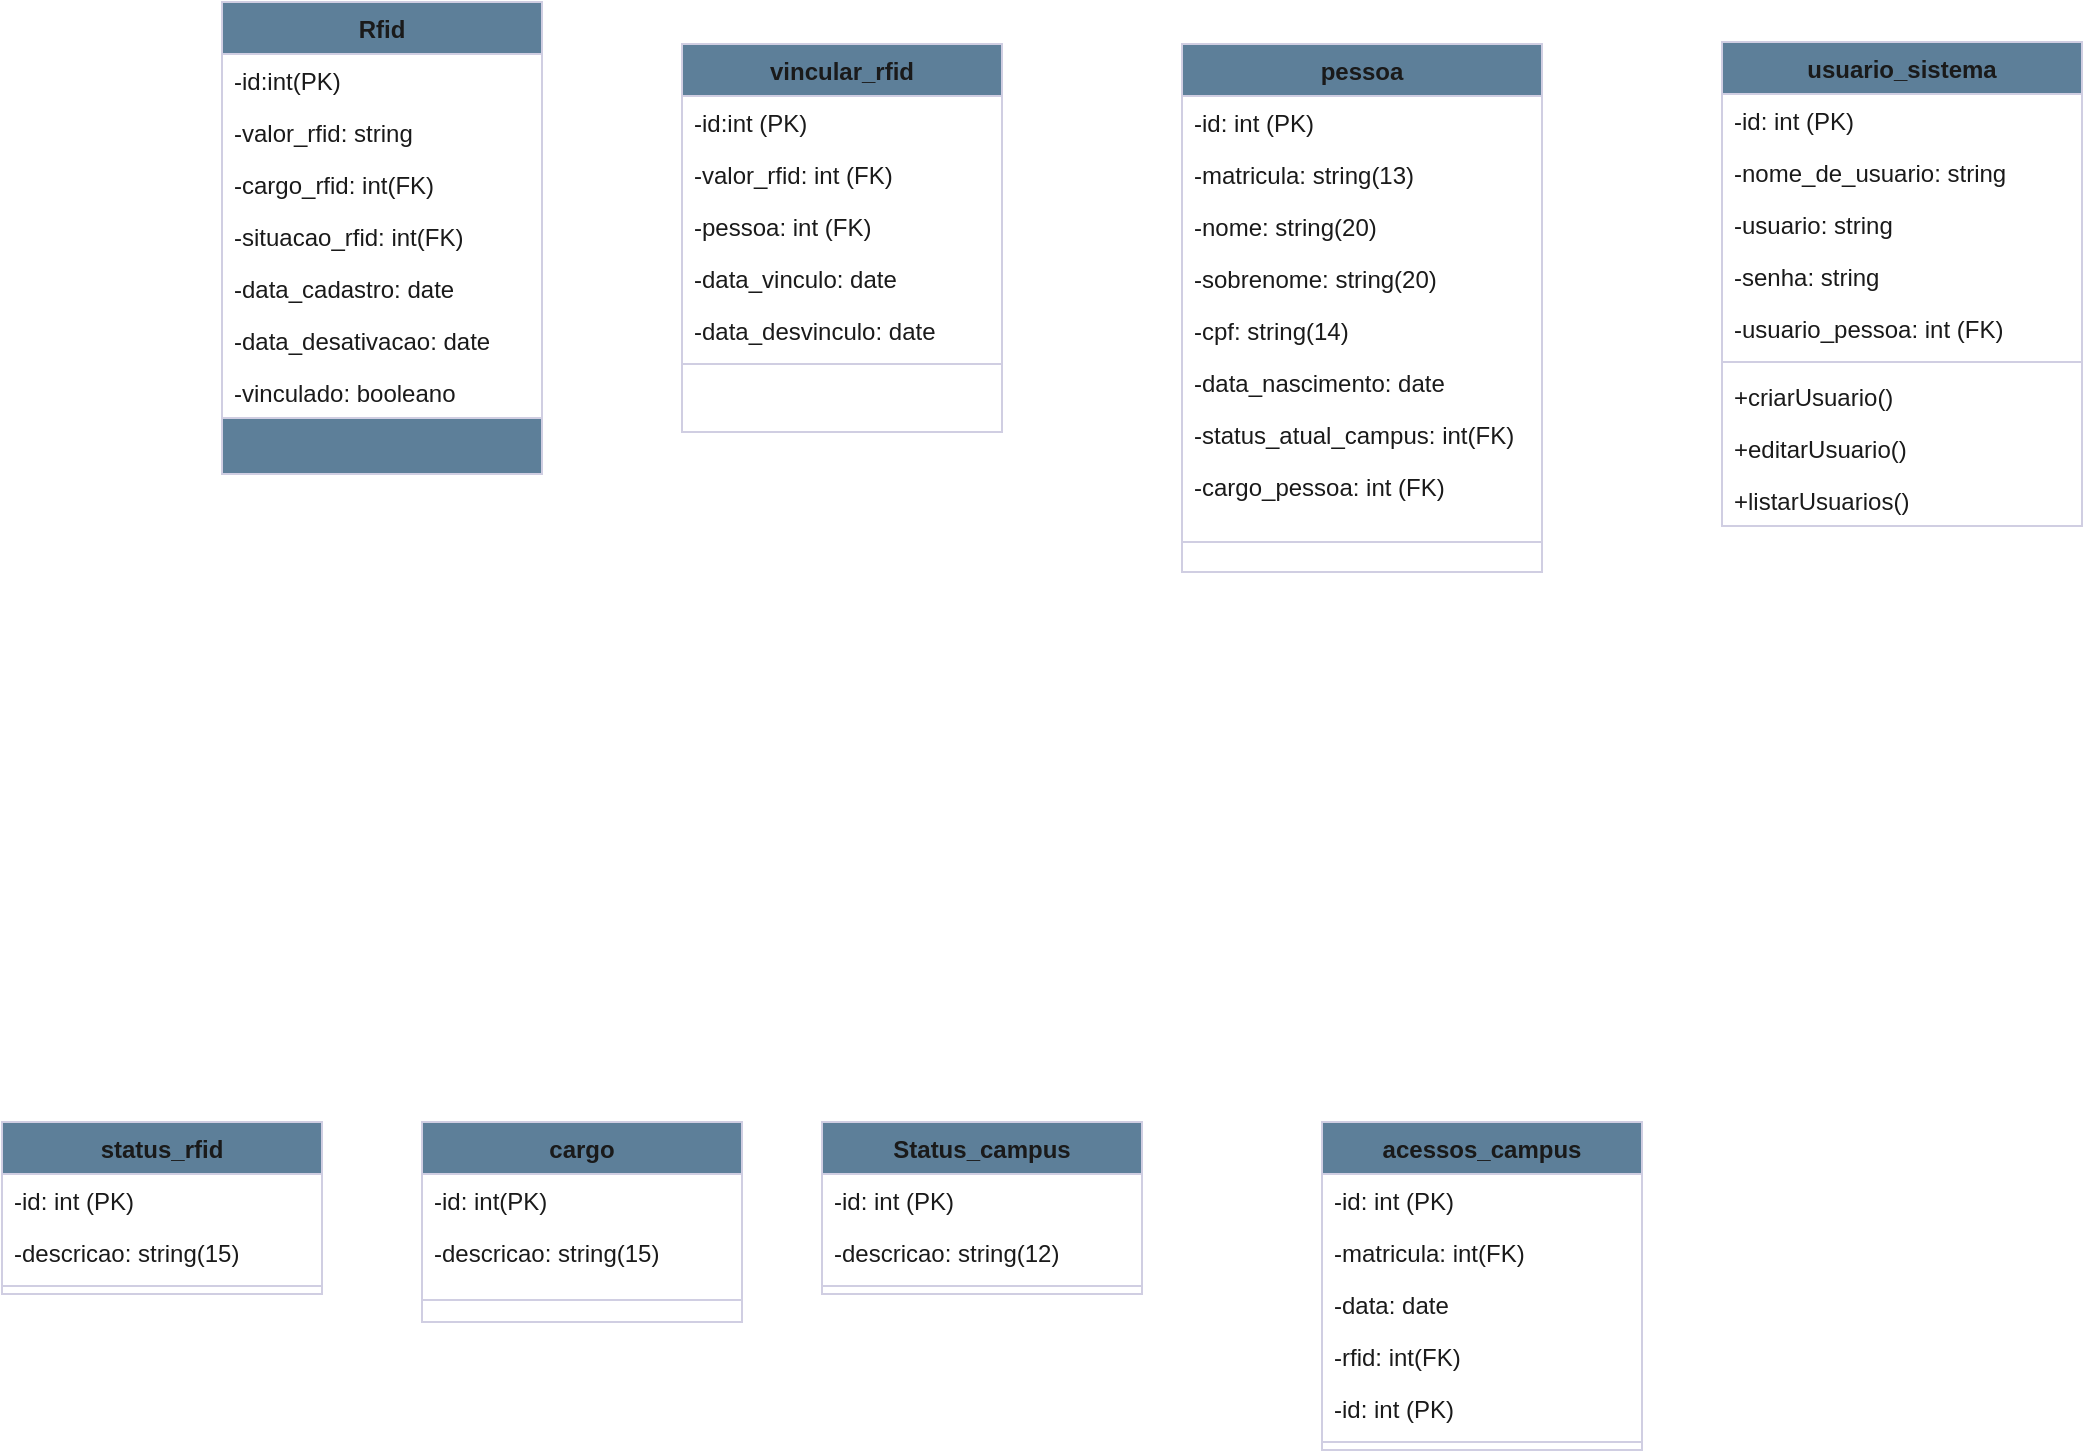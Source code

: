 <mxfile version="24.7.7">
  <diagram id="C5RBs43oDa-KdzZeNtuy" name="Page-1">
    <mxGraphModel grid="1" page="1" gridSize="10" guides="1" tooltips="1" connect="1" arrows="1" fold="1" pageScale="1" pageWidth="827" pageHeight="1169" math="0" shadow="0">
      <root>
        <mxCell id="WIyWlLk6GJQsqaUBKTNV-0" />
        <mxCell id="WIyWlLk6GJQsqaUBKTNV-1" parent="WIyWlLk6GJQsqaUBKTNV-0" />
        <mxCell id="zkfFHV4jXpPFQw0GAbJ--0" value="Rfid" style="swimlane;fontStyle=1;align=center;verticalAlign=top;childLayout=stackLayout;horizontal=1;startSize=26;horizontalStack=0;resizeParent=1;resizeLast=0;collapsible=1;marginBottom=0;rounded=0;shadow=0;strokeWidth=1;labelBackgroundColor=none;fillColor=#5D7F99;strokeColor=#D0CEE2;fontColor=#1A1A1A;" vertex="1" parent="WIyWlLk6GJQsqaUBKTNV-1">
          <mxGeometry x="220" y="40" width="160" height="236" as="geometry">
            <mxRectangle x="230" y="140" width="160" height="26" as="alternateBounds" />
          </mxGeometry>
        </mxCell>
        <mxCell id="zkfFHV4jXpPFQw0GAbJ--1" value="-id:int(PK)" style="text;align=left;verticalAlign=top;spacingLeft=4;spacingRight=4;overflow=hidden;rotatable=0;points=[[0,0.5],[1,0.5]];portConstraint=eastwest;labelBackgroundColor=none;fontColor=#1A1A1A;rounded=0;" vertex="1" parent="zkfFHV4jXpPFQw0GAbJ--0">
          <mxGeometry y="26" width="160" height="26" as="geometry" />
        </mxCell>
        <mxCell id="zkfFHV4jXpPFQw0GAbJ--2" value="-valor_rfid: string" style="text;align=left;verticalAlign=top;spacingLeft=4;spacingRight=4;overflow=hidden;rotatable=0;points=[[0,0.5],[1,0.5]];portConstraint=eastwest;rounded=0;shadow=0;html=0;labelBackgroundColor=none;fontColor=#1A1A1A;" vertex="1" parent="zkfFHV4jXpPFQw0GAbJ--0">
          <mxGeometry y="52" width="160" height="26" as="geometry" />
        </mxCell>
        <mxCell id="K7sUatiFR-L_l2iOLjsW-3" value="-cargo_rfid: int(FK)" style="text;align=left;verticalAlign=top;spacingLeft=4;spacingRight=4;overflow=hidden;rotatable=0;points=[[0,0.5],[1,0.5]];portConstraint=eastwest;rounded=0;shadow=0;html=0;labelBackgroundColor=none;fontColor=#1A1A1A;" vertex="1" parent="zkfFHV4jXpPFQw0GAbJ--0">
          <mxGeometry y="78" width="160" height="26" as="geometry" />
        </mxCell>
        <mxCell id="K7sUatiFR-L_l2iOLjsW-4" value="-situacao_rfid: int(FK)" style="text;align=left;verticalAlign=top;spacingLeft=4;spacingRight=4;overflow=hidden;rotatable=0;points=[[0,0.5],[1,0.5]];portConstraint=eastwest;rounded=0;shadow=0;html=0;labelBackgroundColor=none;fontColor=#1A1A1A;" vertex="1" parent="zkfFHV4jXpPFQw0GAbJ--0">
          <mxGeometry y="104" width="160" height="26" as="geometry" />
        </mxCell>
        <mxCell id="K7sUatiFR-L_l2iOLjsW-5" value="-data_cadastro: date" style="text;align=left;verticalAlign=top;spacingLeft=4;spacingRight=4;overflow=hidden;rotatable=0;points=[[0,0.5],[1,0.5]];portConstraint=eastwest;rounded=0;shadow=0;html=0;labelBackgroundColor=none;fontColor=#1A1A1A;" vertex="1" parent="zkfFHV4jXpPFQw0GAbJ--0">
          <mxGeometry y="130" width="160" height="26" as="geometry" />
        </mxCell>
        <mxCell id="K7sUatiFR-L_l2iOLjsW-7" value="-data_desativacao: date" style="text;align=left;verticalAlign=top;spacingLeft=4;spacingRight=4;overflow=hidden;rotatable=0;points=[[0,0.5],[1,0.5]];portConstraint=eastwest;rounded=0;shadow=0;html=0;labelBackgroundColor=none;fontColor=#1A1A1A;" vertex="1" parent="zkfFHV4jXpPFQw0GAbJ--0">
          <mxGeometry y="156" width="160" height="26" as="geometry" />
        </mxCell>
        <mxCell id="zkfFHV4jXpPFQw0GAbJ--3" value="-vinculado: booleano" style="text;align=left;verticalAlign=top;spacingLeft=4;spacingRight=4;overflow=hidden;rotatable=0;points=[[0,0.5],[1,0.5]];portConstraint=eastwest;rounded=0;shadow=0;html=0;labelBackgroundColor=none;fontColor=#1A1A1A;" vertex="1" parent="zkfFHV4jXpPFQw0GAbJ--0">
          <mxGeometry y="182" width="160" height="26" as="geometry" />
        </mxCell>
        <mxCell id="K7sUatiFR-L_l2iOLjsW-6" value="" style="rounded=0;whiteSpace=wrap;html=1;labelBackgroundColor=none;fillColor=#5D7F99;strokeColor=#D0CEE2;fontColor=#1A1A1A;" vertex="1" parent="zkfFHV4jXpPFQw0GAbJ--0">
          <mxGeometry y="208" width="160" height="28" as="geometry" />
        </mxCell>
        <mxCell id="zkfFHV4jXpPFQw0GAbJ--17" value="vincular_rfid" style="swimlane;fontStyle=1;align=center;verticalAlign=top;childLayout=stackLayout;horizontal=1;startSize=26;horizontalStack=0;resizeParent=1;resizeLast=0;collapsible=1;marginBottom=0;rounded=0;shadow=0;strokeWidth=1;labelBackgroundColor=none;fillColor=#5D7F99;strokeColor=#D0CEE2;fontColor=#1A1A1A;" vertex="1" parent="WIyWlLk6GJQsqaUBKTNV-1">
          <mxGeometry x="450" y="61" width="160" height="194" as="geometry">
            <mxRectangle x="550" y="140" width="160" height="26" as="alternateBounds" />
          </mxGeometry>
        </mxCell>
        <mxCell id="zkfFHV4jXpPFQw0GAbJ--18" value="-id:int (PK)" style="text;align=left;verticalAlign=top;spacingLeft=4;spacingRight=4;overflow=hidden;rotatable=0;points=[[0,0.5],[1,0.5]];portConstraint=eastwest;labelBackgroundColor=none;fontColor=#1A1A1A;rounded=0;" vertex="1" parent="zkfFHV4jXpPFQw0GAbJ--17">
          <mxGeometry y="26" width="160" height="26" as="geometry" />
        </mxCell>
        <mxCell id="zkfFHV4jXpPFQw0GAbJ--19" value="-valor_rfid: int (FK)" style="text;align=left;verticalAlign=top;spacingLeft=4;spacingRight=4;overflow=hidden;rotatable=0;points=[[0,0.5],[1,0.5]];portConstraint=eastwest;rounded=0;shadow=0;html=0;labelBackgroundColor=none;fontColor=#1A1A1A;" vertex="1" parent="zkfFHV4jXpPFQw0GAbJ--17">
          <mxGeometry y="52" width="160" height="26" as="geometry" />
        </mxCell>
        <mxCell id="zkfFHV4jXpPFQw0GAbJ--20" value="-pessoa: int (FK)" style="text;align=left;verticalAlign=top;spacingLeft=4;spacingRight=4;overflow=hidden;rotatable=0;points=[[0,0.5],[1,0.5]];portConstraint=eastwest;rounded=0;shadow=0;html=0;labelBackgroundColor=none;fontColor=#1A1A1A;" vertex="1" parent="zkfFHV4jXpPFQw0GAbJ--17">
          <mxGeometry y="78" width="160" height="26" as="geometry" />
        </mxCell>
        <mxCell id="zkfFHV4jXpPFQw0GAbJ--21" value="-data_vinculo: date" style="text;align=left;verticalAlign=top;spacingLeft=4;spacingRight=4;overflow=hidden;rotatable=0;points=[[0,0.5],[1,0.5]];portConstraint=eastwest;rounded=0;shadow=0;html=0;labelBackgroundColor=none;fontColor=#1A1A1A;" vertex="1" parent="zkfFHV4jXpPFQw0GAbJ--17">
          <mxGeometry y="104" width="160" height="26" as="geometry" />
        </mxCell>
        <mxCell id="K7sUatiFR-L_l2iOLjsW-18" value="-data_desvinculo: date" style="text;align=left;verticalAlign=top;spacingLeft=4;spacingRight=4;overflow=hidden;rotatable=0;points=[[0,0.5],[1,0.5]];portConstraint=eastwest;rounded=0;shadow=0;html=0;labelBackgroundColor=none;fontColor=#1A1A1A;" vertex="1" parent="zkfFHV4jXpPFQw0GAbJ--17">
          <mxGeometry y="130" width="160" height="26" as="geometry" />
        </mxCell>
        <mxCell id="zkfFHV4jXpPFQw0GAbJ--23" value="" style="line;html=1;strokeWidth=1;align=left;verticalAlign=middle;spacingTop=-1;spacingLeft=3;spacingRight=3;rotatable=0;labelPosition=right;points=[];portConstraint=eastwest;labelBackgroundColor=none;fillColor=#5D7F99;strokeColor=#D0CEE2;fontColor=#1A1A1A;rounded=0;" vertex="1" parent="zkfFHV4jXpPFQw0GAbJ--17">
          <mxGeometry y="156" width="160" height="8" as="geometry" />
        </mxCell>
        <mxCell id="K7sUatiFR-L_l2iOLjsW-8" value="acessos_campus" style="swimlane;fontStyle=1;align=center;verticalAlign=top;childLayout=stackLayout;horizontal=1;startSize=26;horizontalStack=0;resizeParent=1;resizeParentMax=0;resizeLast=0;collapsible=1;marginBottom=0;whiteSpace=wrap;html=1;labelBackgroundColor=none;fillColor=#5D7F99;strokeColor=#D0CEE2;fontColor=#1A1A1A;rounded=0;" vertex="1" parent="WIyWlLk6GJQsqaUBKTNV-1">
          <mxGeometry x="770" y="600" width="160" height="164" as="geometry" />
        </mxCell>
        <mxCell id="K7sUatiFR-L_l2iOLjsW-9" value="-id: int (PK)" style="text;strokeColor=none;fillColor=none;align=left;verticalAlign=top;spacingLeft=4;spacingRight=4;overflow=hidden;rotatable=0;points=[[0,0.5],[1,0.5]];portConstraint=eastwest;whiteSpace=wrap;html=1;labelBackgroundColor=none;fontColor=#1A1A1A;rounded=0;" vertex="1" parent="K7sUatiFR-L_l2iOLjsW-8">
          <mxGeometry y="26" width="160" height="26" as="geometry" />
        </mxCell>
        <mxCell id="EI5r8rEuI3Oj_R1qPrNz-24" value="-matricula: int(FK)" style="text;strokeColor=none;fillColor=none;align=left;verticalAlign=top;spacingLeft=4;spacingRight=4;overflow=hidden;rotatable=0;points=[[0,0.5],[1,0.5]];portConstraint=eastwest;whiteSpace=wrap;html=1;labelBackgroundColor=none;fontColor=#1A1A1A;rounded=0;" vertex="1" parent="K7sUatiFR-L_l2iOLjsW-8">
          <mxGeometry y="52" width="160" height="26" as="geometry" />
        </mxCell>
        <mxCell id="EI5r8rEuI3Oj_R1qPrNz-25" value="-data: date" style="text;strokeColor=none;fillColor=none;align=left;verticalAlign=top;spacingLeft=4;spacingRight=4;overflow=hidden;rotatable=0;points=[[0,0.5],[1,0.5]];portConstraint=eastwest;whiteSpace=wrap;html=1;labelBackgroundColor=none;fontColor=#1A1A1A;rounded=0;" vertex="1" parent="K7sUatiFR-L_l2iOLjsW-8">
          <mxGeometry y="78" width="160" height="26" as="geometry" />
        </mxCell>
        <mxCell id="EI5r8rEuI3Oj_R1qPrNz-26" value="-rfid: int(FK)" style="text;strokeColor=none;fillColor=none;align=left;verticalAlign=top;spacingLeft=4;spacingRight=4;overflow=hidden;rotatable=0;points=[[0,0.5],[1,0.5]];portConstraint=eastwest;whiteSpace=wrap;html=1;labelBackgroundColor=none;fontColor=#1A1A1A;rounded=0;" vertex="1" parent="K7sUatiFR-L_l2iOLjsW-8">
          <mxGeometry y="104" width="160" height="26" as="geometry" />
        </mxCell>
        <mxCell id="EI5r8rEuI3Oj_R1qPrNz-27" value="-id: int (PK)" style="text;strokeColor=none;fillColor=none;align=left;verticalAlign=top;spacingLeft=4;spacingRight=4;overflow=hidden;rotatable=0;points=[[0,0.5],[1,0.5]];portConstraint=eastwest;whiteSpace=wrap;html=1;labelBackgroundColor=none;fontColor=#1A1A1A;rounded=0;" vertex="1" parent="K7sUatiFR-L_l2iOLjsW-8">
          <mxGeometry y="130" width="160" height="26" as="geometry" />
        </mxCell>
        <mxCell id="K7sUatiFR-L_l2iOLjsW-10" value="" style="line;strokeWidth=1;fillColor=none;align=left;verticalAlign=middle;spacingTop=-1;spacingLeft=3;spacingRight=3;rotatable=0;labelPosition=right;points=[];portConstraint=eastwest;strokeColor=#D0CEE2;labelBackgroundColor=none;fontColor=#1A1A1A;rounded=0;" vertex="1" parent="K7sUatiFR-L_l2iOLjsW-8">
          <mxGeometry y="156" width="160" height="8" as="geometry" />
        </mxCell>
        <mxCell id="K7sUatiFR-L_l2iOLjsW-12" value="pessoa" style="swimlane;fontStyle=1;align=center;verticalAlign=top;childLayout=stackLayout;horizontal=1;startSize=26;horizontalStack=0;resizeParent=1;resizeParentMax=0;resizeLast=0;collapsible=1;marginBottom=0;whiteSpace=wrap;html=1;labelBackgroundColor=none;fillColor=#5D7F99;strokeColor=#D0CEE2;fontColor=#1A1A1A;rounded=0;" vertex="1" parent="WIyWlLk6GJQsqaUBKTNV-1">
          <mxGeometry x="700" y="61" width="180" height="264" as="geometry" />
        </mxCell>
        <mxCell id="K7sUatiFR-L_l2iOLjsW-13" value="-id: int (PK)" style="text;strokeColor=none;fillColor=none;align=left;verticalAlign=top;spacingLeft=4;spacingRight=4;overflow=hidden;rotatable=0;points=[[0,0.5],[1,0.5]];portConstraint=eastwest;whiteSpace=wrap;html=1;labelBackgroundColor=none;fontColor=#1A1A1A;rounded=0;" vertex="1" parent="K7sUatiFR-L_l2iOLjsW-12">
          <mxGeometry y="26" width="180" height="26" as="geometry" />
        </mxCell>
        <mxCell id="K7sUatiFR-L_l2iOLjsW-21" value="-matricula: string(13)" style="text;strokeColor=none;fillColor=none;align=left;verticalAlign=top;spacingLeft=4;spacingRight=4;overflow=hidden;rotatable=0;points=[[0,0.5],[1,0.5]];portConstraint=eastwest;whiteSpace=wrap;html=1;labelBackgroundColor=none;fontColor=#1A1A1A;rounded=0;" vertex="1" parent="K7sUatiFR-L_l2iOLjsW-12">
          <mxGeometry y="52" width="180" height="26" as="geometry" />
        </mxCell>
        <mxCell id="K7sUatiFR-L_l2iOLjsW-20" value="-nome: string(20)" style="text;strokeColor=none;fillColor=none;align=left;verticalAlign=top;spacingLeft=4;spacingRight=4;overflow=hidden;rotatable=0;points=[[0,0.5],[1,0.5]];portConstraint=eastwest;whiteSpace=wrap;html=1;labelBackgroundColor=none;fontColor=#1A1A1A;rounded=0;" vertex="1" parent="K7sUatiFR-L_l2iOLjsW-12">
          <mxGeometry y="78" width="180" height="26" as="geometry" />
        </mxCell>
        <mxCell id="K7sUatiFR-L_l2iOLjsW-19" value="-sobrenome: string(20)" style="text;strokeColor=none;fillColor=none;align=left;verticalAlign=top;spacingLeft=4;spacingRight=4;overflow=hidden;rotatable=0;points=[[0,0.5],[1,0.5]];portConstraint=eastwest;whiteSpace=wrap;html=1;labelBackgroundColor=none;fontColor=#1A1A1A;rounded=0;" vertex="1" parent="K7sUatiFR-L_l2iOLjsW-12">
          <mxGeometry y="104" width="180" height="26" as="geometry" />
        </mxCell>
        <mxCell id="EI5r8rEuI3Oj_R1qPrNz-11" value="-cpf: string(14)" style="text;strokeColor=none;fillColor=none;align=left;verticalAlign=top;spacingLeft=4;spacingRight=4;overflow=hidden;rotatable=0;points=[[0,0.5],[1,0.5]];portConstraint=eastwest;whiteSpace=wrap;html=1;labelBackgroundColor=none;fontColor=#1A1A1A;rounded=0;" vertex="1" parent="K7sUatiFR-L_l2iOLjsW-12">
          <mxGeometry y="130" width="180" height="26" as="geometry" />
        </mxCell>
        <mxCell id="EI5r8rEuI3Oj_R1qPrNz-2" value="-data_nascimento: date" style="text;strokeColor=none;fillColor=none;align=left;verticalAlign=top;spacingLeft=4;spacingRight=4;overflow=hidden;rotatable=0;points=[[0,0.5],[1,0.5]];portConstraint=eastwest;whiteSpace=wrap;html=1;labelBackgroundColor=none;fontColor=#1A1A1A;rounded=0;" vertex="1" parent="K7sUatiFR-L_l2iOLjsW-12">
          <mxGeometry y="156" width="180" height="26" as="geometry" />
        </mxCell>
        <mxCell id="EI5r8rEuI3Oj_R1qPrNz-1" value="-status_atual_campus: int(FK)" style="text;strokeColor=none;fillColor=none;align=left;verticalAlign=top;spacingLeft=4;spacingRight=4;overflow=hidden;rotatable=0;points=[[0,0.5],[1,0.5]];portConstraint=eastwest;whiteSpace=wrap;html=1;labelBackgroundColor=none;fontColor=#1A1A1A;rounded=0;" vertex="1" parent="K7sUatiFR-L_l2iOLjsW-12">
          <mxGeometry y="182" width="180" height="26" as="geometry" />
        </mxCell>
        <mxCell id="EI5r8rEuI3Oj_R1qPrNz-21" value="-cargo_pessoa: int (FK)" style="text;strokeColor=none;fillColor=none;align=left;verticalAlign=top;spacingLeft=4;spacingRight=4;overflow=hidden;rotatable=0;points=[[0,0.5],[1,0.5]];portConstraint=eastwest;whiteSpace=wrap;html=1;labelBackgroundColor=none;fontColor=#1A1A1A;rounded=0;" vertex="1" parent="K7sUatiFR-L_l2iOLjsW-12">
          <mxGeometry y="208" width="180" height="26" as="geometry" />
        </mxCell>
        <mxCell id="K7sUatiFR-L_l2iOLjsW-14" value="" style="line;strokeWidth=1;fillColor=none;align=left;verticalAlign=middle;spacingTop=-1;spacingLeft=3;spacingRight=3;rotatable=0;labelPosition=right;points=[];portConstraint=eastwest;strokeColor=#D0CEE2;labelBackgroundColor=none;fontColor=#1A1A1A;rounded=0;" vertex="1" parent="K7sUatiFR-L_l2iOLjsW-12">
          <mxGeometry y="234" width="180" height="30" as="geometry" />
        </mxCell>
        <mxCell id="EI5r8rEuI3Oj_R1qPrNz-4" value="Status_campus" style="swimlane;fontStyle=1;align=center;verticalAlign=top;childLayout=stackLayout;horizontal=1;startSize=26;horizontalStack=0;resizeParent=1;resizeParentMax=0;resizeLast=0;collapsible=1;marginBottom=0;whiteSpace=wrap;html=1;labelBackgroundColor=none;fillColor=#5D7F99;strokeColor=#D0CEE2;fontColor=#1A1A1A;rounded=0;" vertex="1" parent="WIyWlLk6GJQsqaUBKTNV-1">
          <mxGeometry x="520" y="600" width="160" height="86" as="geometry" />
        </mxCell>
        <mxCell id="EI5r8rEuI3Oj_R1qPrNz-5" value="-id: int (PK)" style="text;strokeColor=none;fillColor=none;align=left;verticalAlign=top;spacingLeft=4;spacingRight=4;overflow=hidden;rotatable=0;points=[[0,0.5],[1,0.5]];portConstraint=eastwest;whiteSpace=wrap;html=1;labelBackgroundColor=none;fontColor=#1A1A1A;rounded=0;" vertex="1" parent="EI5r8rEuI3Oj_R1qPrNz-4">
          <mxGeometry y="26" width="160" height="26" as="geometry" />
        </mxCell>
        <mxCell id="EI5r8rEuI3Oj_R1qPrNz-9" value="-descricao: string(12)" style="text;strokeColor=none;fillColor=none;align=left;verticalAlign=top;spacingLeft=4;spacingRight=4;overflow=hidden;rotatable=0;points=[[0,0.5],[1,0.5]];portConstraint=eastwest;whiteSpace=wrap;html=1;labelBackgroundColor=none;fontColor=#1A1A1A;rounded=0;" vertex="1" parent="EI5r8rEuI3Oj_R1qPrNz-4">
          <mxGeometry y="52" width="160" height="26" as="geometry" />
        </mxCell>
        <mxCell id="EI5r8rEuI3Oj_R1qPrNz-6" value="" style="line;strokeWidth=1;fillColor=none;align=left;verticalAlign=middle;spacingTop=-1;spacingLeft=3;spacingRight=3;rotatable=0;labelPosition=right;points=[];portConstraint=eastwest;strokeColor=#D0CEE2;labelBackgroundColor=none;fontColor=#1A1A1A;rounded=0;" vertex="1" parent="EI5r8rEuI3Oj_R1qPrNz-4">
          <mxGeometry y="78" width="160" height="8" as="geometry" />
        </mxCell>
        <mxCell id="EI5r8rEuI3Oj_R1qPrNz-12" value="cargo" style="swimlane;fontStyle=1;align=center;verticalAlign=top;childLayout=stackLayout;horizontal=1;startSize=26;horizontalStack=0;resizeParent=1;resizeParentMax=0;resizeLast=0;collapsible=1;marginBottom=0;whiteSpace=wrap;html=1;labelBackgroundColor=none;fillColor=#5D7F99;strokeColor=#D0CEE2;fontColor=#1A1A1A;rounded=0;" vertex="1" parent="WIyWlLk6GJQsqaUBKTNV-1">
          <mxGeometry x="320" y="600" width="160" height="100" as="geometry" />
        </mxCell>
        <mxCell id="EI5r8rEuI3Oj_R1qPrNz-13" value="-id: int(PK)" style="text;strokeColor=none;fillColor=none;align=left;verticalAlign=top;spacingLeft=4;spacingRight=4;overflow=hidden;rotatable=0;points=[[0,0.5],[1,0.5]];portConstraint=eastwest;whiteSpace=wrap;html=1;labelBackgroundColor=none;fontColor=#1A1A1A;rounded=0;" vertex="1" parent="EI5r8rEuI3Oj_R1qPrNz-12">
          <mxGeometry y="26" width="160" height="26" as="geometry" />
        </mxCell>
        <mxCell id="EI5r8rEuI3Oj_R1qPrNz-16" value="-descricao: string(15)" style="text;strokeColor=none;fillColor=none;align=left;verticalAlign=top;spacingLeft=4;spacingRight=4;overflow=hidden;rotatable=0;points=[[0,0.5],[1,0.5]];portConstraint=eastwest;whiteSpace=wrap;html=1;labelBackgroundColor=none;fontColor=#1A1A1A;rounded=0;" vertex="1" parent="EI5r8rEuI3Oj_R1qPrNz-12">
          <mxGeometry y="52" width="160" height="26" as="geometry" />
        </mxCell>
        <mxCell id="EI5r8rEuI3Oj_R1qPrNz-14" value="" style="line;strokeWidth=1;fillColor=none;align=left;verticalAlign=middle;spacingTop=-1;spacingLeft=3;spacingRight=3;rotatable=0;labelPosition=right;points=[];portConstraint=eastwest;strokeColor=#D0CEE2;labelBackgroundColor=none;fontColor=#1A1A1A;rounded=0;" vertex="1" parent="EI5r8rEuI3Oj_R1qPrNz-12">
          <mxGeometry y="78" width="160" height="22" as="geometry" />
        </mxCell>
        <mxCell id="EI5r8rEuI3Oj_R1qPrNz-17" value="status_rfid&lt;div&gt;&lt;br&gt;&lt;/div&gt;" style="swimlane;fontStyle=1;align=center;verticalAlign=top;childLayout=stackLayout;horizontal=1;startSize=26;horizontalStack=0;resizeParent=1;resizeParentMax=0;resizeLast=0;collapsible=1;marginBottom=0;whiteSpace=wrap;html=1;labelBackgroundColor=none;fillColor=#5D7F99;strokeColor=#D0CEE2;fontColor=#1A1A1A;rounded=0;" vertex="1" parent="WIyWlLk6GJQsqaUBKTNV-1">
          <mxGeometry x="110" y="600" width="160" height="86" as="geometry" />
        </mxCell>
        <mxCell id="EI5r8rEuI3Oj_R1qPrNz-18" value="-id: int (PK)" style="text;strokeColor=none;fillColor=none;align=left;verticalAlign=top;spacingLeft=4;spacingRight=4;overflow=hidden;rotatable=0;points=[[0,0.5],[1,0.5]];portConstraint=eastwest;whiteSpace=wrap;html=1;labelBackgroundColor=none;fontColor=#1A1A1A;rounded=0;" vertex="1" parent="EI5r8rEuI3Oj_R1qPrNz-17">
          <mxGeometry y="26" width="160" height="26" as="geometry" />
        </mxCell>
        <mxCell id="EI5r8rEuI3Oj_R1qPrNz-22" value="-descricao: string(15)" style="text;strokeColor=none;fillColor=none;align=left;verticalAlign=top;spacingLeft=4;spacingRight=4;overflow=hidden;rotatable=0;points=[[0,0.5],[1,0.5]];portConstraint=eastwest;whiteSpace=wrap;html=1;labelBackgroundColor=none;fontColor=#1A1A1A;rounded=0;" vertex="1" parent="EI5r8rEuI3Oj_R1qPrNz-17">
          <mxGeometry y="52" width="160" height="26" as="geometry" />
        </mxCell>
        <mxCell id="EI5r8rEuI3Oj_R1qPrNz-19" value="" style="line;strokeWidth=1;fillColor=none;align=left;verticalAlign=middle;spacingTop=-1;spacingLeft=3;spacingRight=3;rotatable=0;labelPosition=right;points=[];portConstraint=eastwest;strokeColor=#D0CEE2;labelBackgroundColor=none;fontColor=#1A1A1A;rounded=0;" vertex="1" parent="EI5r8rEuI3Oj_R1qPrNz-17">
          <mxGeometry y="78" width="160" height="8" as="geometry" />
        </mxCell>
        <mxCell id="VUb1KBPUyfWoauQ_2xB--0" value="usuario_sistema" style="swimlane;fontStyle=1;align=center;verticalAlign=top;childLayout=stackLayout;horizontal=1;startSize=26;horizontalStack=0;resizeParent=1;resizeParentMax=0;resizeLast=0;collapsible=1;marginBottom=0;whiteSpace=wrap;html=1;labelBackgroundColor=none;fillColor=#5D7F99;strokeColor=#D0CEE2;fontColor=#1A1A1A;rounded=0;" vertex="1" parent="WIyWlLk6GJQsqaUBKTNV-1">
          <mxGeometry x="970" y="60" width="180" height="242" as="geometry" />
        </mxCell>
        <mxCell id="VUb1KBPUyfWoauQ_2xB--1" value="-id: int (PK)" style="text;strokeColor=none;fillColor=none;align=left;verticalAlign=top;spacingLeft=4;spacingRight=4;overflow=hidden;rotatable=0;points=[[0,0.5],[1,0.5]];portConstraint=eastwest;whiteSpace=wrap;html=1;labelBackgroundColor=none;fontColor=#1A1A1A;rounded=0;" vertex="1" parent="VUb1KBPUyfWoauQ_2xB--0">
          <mxGeometry y="26" width="180" height="26" as="geometry" />
        </mxCell>
        <mxCell id="VUb1KBPUyfWoauQ_2xB--4" value="-nome_de_usuario: string" style="text;strokeColor=none;fillColor=none;align=left;verticalAlign=top;spacingLeft=4;spacingRight=4;overflow=hidden;rotatable=0;points=[[0,0.5],[1,0.5]];portConstraint=eastwest;whiteSpace=wrap;html=1;labelBackgroundColor=none;fontColor=#1A1A1A;rounded=0;" vertex="1" parent="VUb1KBPUyfWoauQ_2xB--0">
          <mxGeometry y="52" width="180" height="26" as="geometry" />
        </mxCell>
        <mxCell id="VUb1KBPUyfWoauQ_2xB--5" value="-usuario: string" style="text;strokeColor=none;fillColor=none;align=left;verticalAlign=top;spacingLeft=4;spacingRight=4;overflow=hidden;rotatable=0;points=[[0,0.5],[1,0.5]];portConstraint=eastwest;whiteSpace=wrap;html=1;labelBackgroundColor=none;fontColor=#1A1A1A;rounded=0;" vertex="1" parent="VUb1KBPUyfWoauQ_2xB--0">
          <mxGeometry y="78" width="180" height="26" as="geometry" />
        </mxCell>
        <mxCell id="VUb1KBPUyfWoauQ_2xB--6" value="-senha: string" style="text;strokeColor=none;fillColor=none;align=left;verticalAlign=top;spacingLeft=4;spacingRight=4;overflow=hidden;rotatable=0;points=[[0,0.5],[1,0.5]];portConstraint=eastwest;whiteSpace=wrap;html=1;labelBackgroundColor=none;fontColor=#1A1A1A;rounded=0;" vertex="1" parent="VUb1KBPUyfWoauQ_2xB--0">
          <mxGeometry y="104" width="180" height="26" as="geometry" />
        </mxCell>
        <mxCell id="VUb1KBPUyfWoauQ_2xB--7" value="-usuario_pessoa: int (FK)" style="text;strokeColor=none;fillColor=none;align=left;verticalAlign=top;spacingLeft=4;spacingRight=4;overflow=hidden;rotatable=0;points=[[0,0.5],[1,0.5]];portConstraint=eastwest;whiteSpace=wrap;html=1;labelBackgroundColor=none;fontColor=#1A1A1A;rounded=0;" vertex="1" parent="VUb1KBPUyfWoauQ_2xB--0">
          <mxGeometry y="130" width="180" height="26" as="geometry" />
        </mxCell>
        <mxCell id="VUb1KBPUyfWoauQ_2xB--2" value="" style="line;strokeWidth=1;fillColor=none;align=left;verticalAlign=middle;spacingTop=-1;spacingLeft=3;spacingRight=3;rotatable=0;labelPosition=right;points=[];portConstraint=eastwest;strokeColor=#D0CEE2;labelBackgroundColor=none;fontColor=#1A1A1A;rounded=0;" vertex="1" parent="VUb1KBPUyfWoauQ_2xB--0">
          <mxGeometry y="156" width="180" height="8" as="geometry" />
        </mxCell>
        <mxCell id="VUb1KBPUyfWoauQ_2xB--3" value="+criarUsuario()" style="text;strokeColor=none;fillColor=none;align=left;verticalAlign=top;spacingLeft=4;spacingRight=4;overflow=hidden;rotatable=0;points=[[0,0.5],[1,0.5]];portConstraint=eastwest;whiteSpace=wrap;html=1;labelBackgroundColor=none;fontColor=#1A1A1A;rounded=0;" vertex="1" parent="VUb1KBPUyfWoauQ_2xB--0">
          <mxGeometry y="164" width="180" height="26" as="geometry" />
        </mxCell>
        <mxCell id="VUb1KBPUyfWoauQ_2xB--8" value="+editar&lt;span style=&quot;background-color: initial;&quot;&gt;Usuario()&lt;/span&gt;" style="text;strokeColor=none;fillColor=none;align=left;verticalAlign=top;spacingLeft=4;spacingRight=4;overflow=hidden;rotatable=0;points=[[0,0.5],[1,0.5]];portConstraint=eastwest;whiteSpace=wrap;html=1;labelBackgroundColor=none;fontColor=#1A1A1A;rounded=0;" vertex="1" parent="VUb1KBPUyfWoauQ_2xB--0">
          <mxGeometry y="190" width="180" height="26" as="geometry" />
        </mxCell>
        <mxCell id="VUb1KBPUyfWoauQ_2xB--9" value="+listarUsuarios()" style="text;strokeColor=none;fillColor=none;align=left;verticalAlign=top;spacingLeft=4;spacingRight=4;overflow=hidden;rotatable=0;points=[[0,0.5],[1,0.5]];portConstraint=eastwest;whiteSpace=wrap;html=1;labelBackgroundColor=none;fontColor=#1A1A1A;rounded=0;" vertex="1" parent="VUb1KBPUyfWoauQ_2xB--0">
          <mxGeometry y="216" width="180" height="26" as="geometry" />
        </mxCell>
      </root>
    </mxGraphModel>
  </diagram>
</mxfile>
